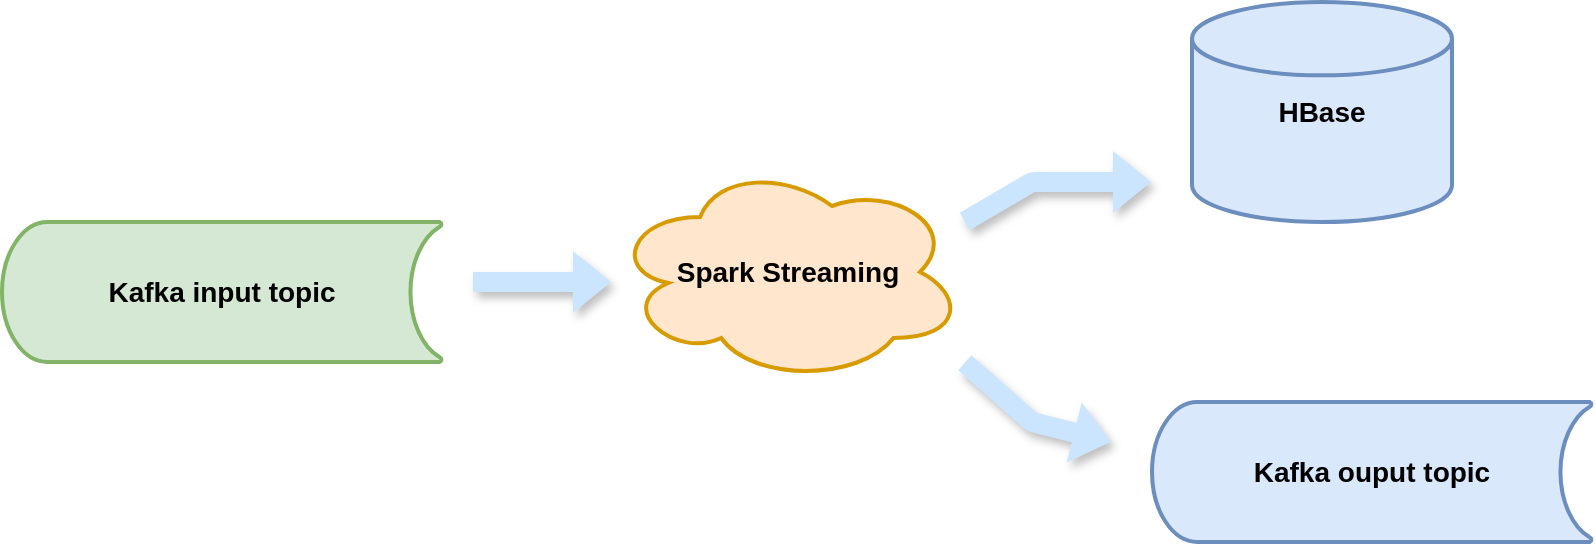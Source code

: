 <mxfile version="10.6.7" type="github"><diagram id="vg5L7E-xEqmCBweEPh42" name="Page-1"><mxGraphModel dx="1394" dy="764" grid="1" gridSize="10" guides="1" tooltips="1" connect="1" arrows="1" fold="1" page="1" pageScale="1" pageWidth="827" pageHeight="1169" math="0" shadow="0"><root><mxCell id="0"/><mxCell id="1" parent="0"/><mxCell id="6DDa42nS-Kp0rrfYVGS1-1" value="&lt;b&gt;&lt;font style=&quot;font-size: 14px&quot;&gt;Kafka input topic&lt;/font&gt;&lt;/b&gt;" style="strokeWidth=2;html=1;shape=mxgraph.flowchart.stored_data;whiteSpace=wrap;fillColor=#d5e8d4;strokeColor=#82b366;" vertex="1" parent="1"><mxGeometry x="15" y="140" width="220" height="70" as="geometry"/></mxCell><mxCell id="6DDa42nS-Kp0rrfYVGS1-2" value="&lt;font size=&quot;1&quot;&gt;&lt;b style=&quot;font-size: 14px&quot;&gt;HBase&lt;/b&gt;&lt;/font&gt;" style="strokeWidth=2;html=1;shape=mxgraph.flowchart.database;whiteSpace=wrap;fillColor=#dae8fc;strokeColor=#6c8ebf;" vertex="1" parent="1"><mxGeometry x="610" y="30" width="130" height="110" as="geometry"/></mxCell><mxCell id="6DDa42nS-Kp0rrfYVGS1-3" value="&lt;b&gt;&lt;font style=&quot;font-size: 14px&quot;&gt;Kafka ouput topic&lt;/font&gt;&lt;/b&gt;" style="strokeWidth=2;html=1;shape=mxgraph.flowchart.stored_data;whiteSpace=wrap;fillColor=#dae8fc;strokeColor=#6c8ebf;" vertex="1" parent="1"><mxGeometry x="590" y="230" width="220" height="70" as="geometry"/></mxCell><mxCell id="6DDa42nS-Kp0rrfYVGS1-5" value="&lt;b&gt;Spark Streaming&lt;/b&gt;&lt;br&gt;" style="ellipse;shape=cloud;strokeWidth=2;fontSize=14;whiteSpace=wrap;html=1;align=center;fillColor=#ffe6cc;strokeColor=#d79b00;" vertex="1" parent="1"><mxGeometry x="320" y="110" width="176" height="110" as="geometry"/></mxCell><mxCell id="6DDa42nS-Kp0rrfYVGS1-11" value="" style="shape=flexArrow;endArrow=classic;html=1;dashed=1;fillColor=#cce5ff;strokeColor=none;shadow=1;comic=0;" edge="1" parent="1"><mxGeometry width="50" height="50" relative="1" as="geometry"><mxPoint x="250" y="170" as="sourcePoint"/><mxPoint x="320" y="170" as="targetPoint"/></mxGeometry></mxCell><mxCell id="6DDa42nS-Kp0rrfYVGS1-12" value="" style="shape=flexArrow;endArrow=classic;html=1;fillColor=#cce5ff;strokeColor=none;shadow=1;" edge="1" parent="1"><mxGeometry width="50" height="50" relative="1" as="geometry"><mxPoint x="496" y="210" as="sourcePoint"/><mxPoint x="570" y="250" as="targetPoint"/><Array as="points"><mxPoint x="530" y="240"/></Array></mxGeometry></mxCell><mxCell id="6DDa42nS-Kp0rrfYVGS1-13" value="" style="shape=flexArrow;endArrow=classic;html=1;fillColor=#cce5ff;strokeColor=none;shadow=1;" edge="1" parent="1"><mxGeometry width="50" height="50" relative="1" as="geometry"><mxPoint x="496" y="140" as="sourcePoint"/><mxPoint x="590" y="120" as="targetPoint"/><Array as="points"><mxPoint x="530" y="120"/><mxPoint x="546" y="120"/></Array></mxGeometry></mxCell></root></mxGraphModel></diagram></mxfile>